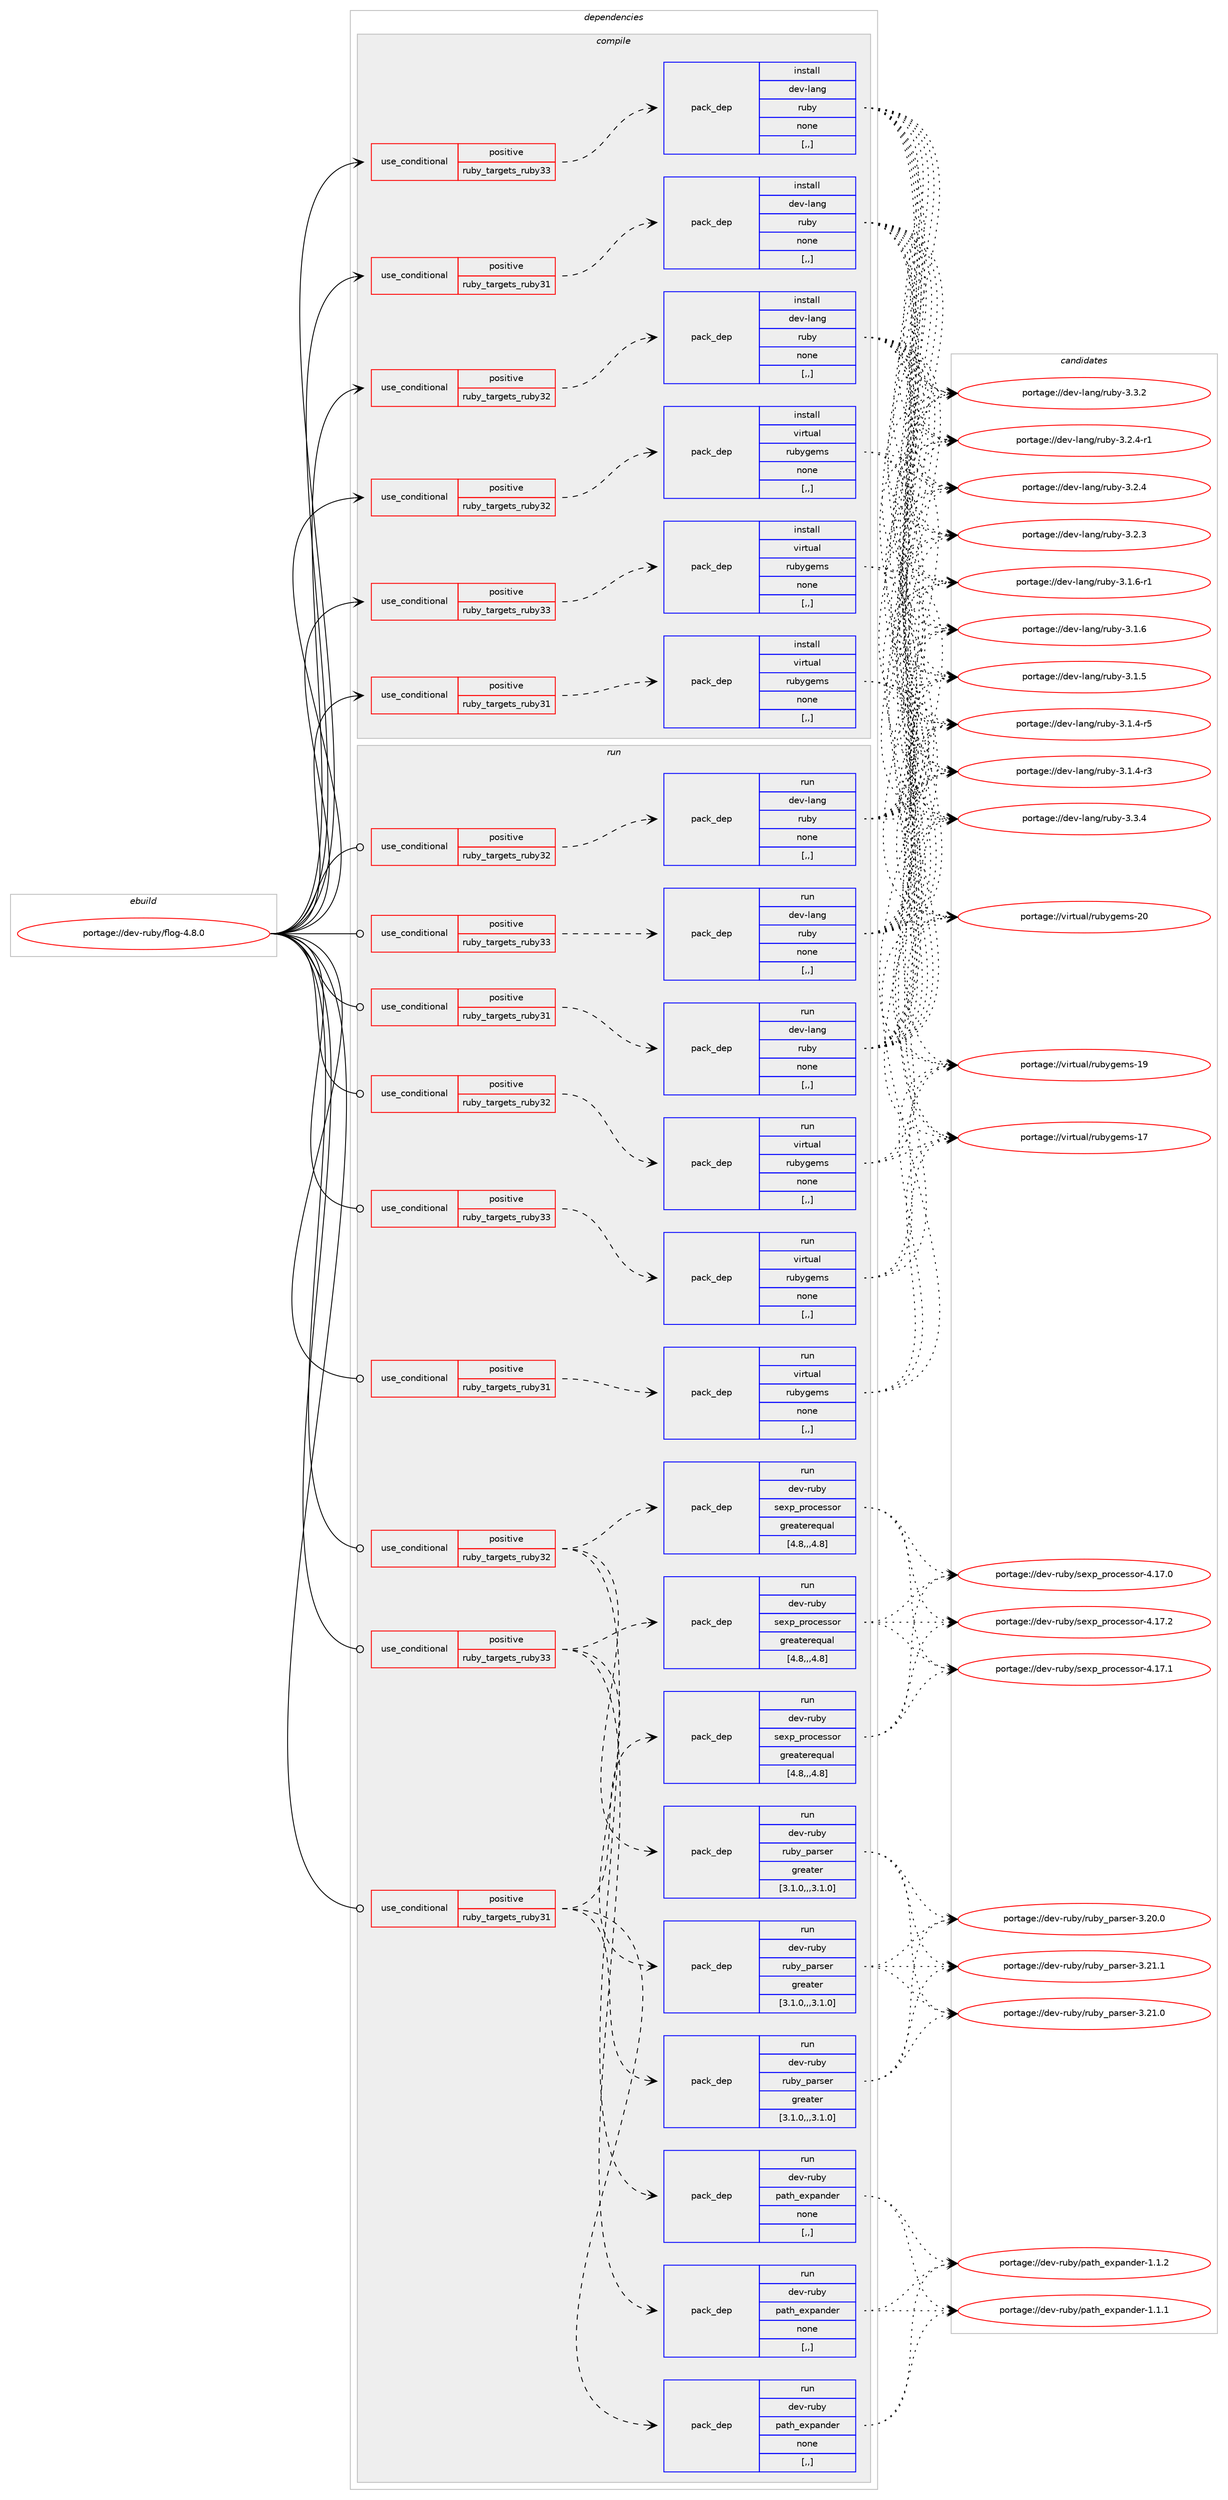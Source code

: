 digraph prolog {

# *************
# Graph options
# *************

newrank=true;
concentrate=true;
compound=true;
graph [rankdir=LR,fontname=Helvetica,fontsize=10,ranksep=1.5];#, ranksep=2.5, nodesep=0.2];
edge  [arrowhead=vee];
node  [fontname=Helvetica,fontsize=10];

# **********
# The ebuild
# **********

subgraph cluster_leftcol {
color=gray;
rank=same;
label=<<i>ebuild</i>>;
id [label="portage://dev-ruby/flog-4.8.0", color=red, width=4, href="../dev-ruby/flog-4.8.0.svg"];
}

# ****************
# The dependencies
# ****************

subgraph cluster_midcol {
color=gray;
label=<<i>dependencies</i>>;
subgraph cluster_compile {
fillcolor="#eeeeee";
style=filled;
label=<<i>compile</i>>;
subgraph cond47905 {
dependency183984 [label=<<TABLE BORDER="0" CELLBORDER="1" CELLSPACING="0" CELLPADDING="4"><TR><TD ROWSPAN="3" CELLPADDING="10">use_conditional</TD></TR><TR><TD>positive</TD></TR><TR><TD>ruby_targets_ruby31</TD></TR></TABLE>>, shape=none, color=red];
subgraph pack134759 {
dependency183985 [label=<<TABLE BORDER="0" CELLBORDER="1" CELLSPACING="0" CELLPADDING="4" WIDTH="220"><TR><TD ROWSPAN="6" CELLPADDING="30">pack_dep</TD></TR><TR><TD WIDTH="110">install</TD></TR><TR><TD>dev-lang</TD></TR><TR><TD>ruby</TD></TR><TR><TD>none</TD></TR><TR><TD>[,,]</TD></TR></TABLE>>, shape=none, color=blue];
}
dependency183984:e -> dependency183985:w [weight=20,style="dashed",arrowhead="vee"];
}
id:e -> dependency183984:w [weight=20,style="solid",arrowhead="vee"];
subgraph cond47906 {
dependency183986 [label=<<TABLE BORDER="0" CELLBORDER="1" CELLSPACING="0" CELLPADDING="4"><TR><TD ROWSPAN="3" CELLPADDING="10">use_conditional</TD></TR><TR><TD>positive</TD></TR><TR><TD>ruby_targets_ruby31</TD></TR></TABLE>>, shape=none, color=red];
subgraph pack134760 {
dependency183987 [label=<<TABLE BORDER="0" CELLBORDER="1" CELLSPACING="0" CELLPADDING="4" WIDTH="220"><TR><TD ROWSPAN="6" CELLPADDING="30">pack_dep</TD></TR><TR><TD WIDTH="110">install</TD></TR><TR><TD>virtual</TD></TR><TR><TD>rubygems</TD></TR><TR><TD>none</TD></TR><TR><TD>[,,]</TD></TR></TABLE>>, shape=none, color=blue];
}
dependency183986:e -> dependency183987:w [weight=20,style="dashed",arrowhead="vee"];
}
id:e -> dependency183986:w [weight=20,style="solid",arrowhead="vee"];
subgraph cond47907 {
dependency183988 [label=<<TABLE BORDER="0" CELLBORDER="1" CELLSPACING="0" CELLPADDING="4"><TR><TD ROWSPAN="3" CELLPADDING="10">use_conditional</TD></TR><TR><TD>positive</TD></TR><TR><TD>ruby_targets_ruby32</TD></TR></TABLE>>, shape=none, color=red];
subgraph pack134761 {
dependency183989 [label=<<TABLE BORDER="0" CELLBORDER="1" CELLSPACING="0" CELLPADDING="4" WIDTH="220"><TR><TD ROWSPAN="6" CELLPADDING="30">pack_dep</TD></TR><TR><TD WIDTH="110">install</TD></TR><TR><TD>dev-lang</TD></TR><TR><TD>ruby</TD></TR><TR><TD>none</TD></TR><TR><TD>[,,]</TD></TR></TABLE>>, shape=none, color=blue];
}
dependency183988:e -> dependency183989:w [weight=20,style="dashed",arrowhead="vee"];
}
id:e -> dependency183988:w [weight=20,style="solid",arrowhead="vee"];
subgraph cond47908 {
dependency183990 [label=<<TABLE BORDER="0" CELLBORDER="1" CELLSPACING="0" CELLPADDING="4"><TR><TD ROWSPAN="3" CELLPADDING="10">use_conditional</TD></TR><TR><TD>positive</TD></TR><TR><TD>ruby_targets_ruby32</TD></TR></TABLE>>, shape=none, color=red];
subgraph pack134762 {
dependency183991 [label=<<TABLE BORDER="0" CELLBORDER="1" CELLSPACING="0" CELLPADDING="4" WIDTH="220"><TR><TD ROWSPAN="6" CELLPADDING="30">pack_dep</TD></TR><TR><TD WIDTH="110">install</TD></TR><TR><TD>virtual</TD></TR><TR><TD>rubygems</TD></TR><TR><TD>none</TD></TR><TR><TD>[,,]</TD></TR></TABLE>>, shape=none, color=blue];
}
dependency183990:e -> dependency183991:w [weight=20,style="dashed",arrowhead="vee"];
}
id:e -> dependency183990:w [weight=20,style="solid",arrowhead="vee"];
subgraph cond47909 {
dependency183992 [label=<<TABLE BORDER="0" CELLBORDER="1" CELLSPACING="0" CELLPADDING="4"><TR><TD ROWSPAN="3" CELLPADDING="10">use_conditional</TD></TR><TR><TD>positive</TD></TR><TR><TD>ruby_targets_ruby33</TD></TR></TABLE>>, shape=none, color=red];
subgraph pack134763 {
dependency183993 [label=<<TABLE BORDER="0" CELLBORDER="1" CELLSPACING="0" CELLPADDING="4" WIDTH="220"><TR><TD ROWSPAN="6" CELLPADDING="30">pack_dep</TD></TR><TR><TD WIDTH="110">install</TD></TR><TR><TD>dev-lang</TD></TR><TR><TD>ruby</TD></TR><TR><TD>none</TD></TR><TR><TD>[,,]</TD></TR></TABLE>>, shape=none, color=blue];
}
dependency183992:e -> dependency183993:w [weight=20,style="dashed",arrowhead="vee"];
}
id:e -> dependency183992:w [weight=20,style="solid",arrowhead="vee"];
subgraph cond47910 {
dependency183994 [label=<<TABLE BORDER="0" CELLBORDER="1" CELLSPACING="0" CELLPADDING="4"><TR><TD ROWSPAN="3" CELLPADDING="10">use_conditional</TD></TR><TR><TD>positive</TD></TR><TR><TD>ruby_targets_ruby33</TD></TR></TABLE>>, shape=none, color=red];
subgraph pack134764 {
dependency183995 [label=<<TABLE BORDER="0" CELLBORDER="1" CELLSPACING="0" CELLPADDING="4" WIDTH="220"><TR><TD ROWSPAN="6" CELLPADDING="30">pack_dep</TD></TR><TR><TD WIDTH="110">install</TD></TR><TR><TD>virtual</TD></TR><TR><TD>rubygems</TD></TR><TR><TD>none</TD></TR><TR><TD>[,,]</TD></TR></TABLE>>, shape=none, color=blue];
}
dependency183994:e -> dependency183995:w [weight=20,style="dashed",arrowhead="vee"];
}
id:e -> dependency183994:w [weight=20,style="solid",arrowhead="vee"];
}
subgraph cluster_compileandrun {
fillcolor="#eeeeee";
style=filled;
label=<<i>compile and run</i>>;
}
subgraph cluster_run {
fillcolor="#eeeeee";
style=filled;
label=<<i>run</i>>;
subgraph cond47911 {
dependency183996 [label=<<TABLE BORDER="0" CELLBORDER="1" CELLSPACING="0" CELLPADDING="4"><TR><TD ROWSPAN="3" CELLPADDING="10">use_conditional</TD></TR><TR><TD>positive</TD></TR><TR><TD>ruby_targets_ruby31</TD></TR></TABLE>>, shape=none, color=red];
subgraph pack134765 {
dependency183997 [label=<<TABLE BORDER="0" CELLBORDER="1" CELLSPACING="0" CELLPADDING="4" WIDTH="220"><TR><TD ROWSPAN="6" CELLPADDING="30">pack_dep</TD></TR><TR><TD WIDTH="110">run</TD></TR><TR><TD>dev-lang</TD></TR><TR><TD>ruby</TD></TR><TR><TD>none</TD></TR><TR><TD>[,,]</TD></TR></TABLE>>, shape=none, color=blue];
}
dependency183996:e -> dependency183997:w [weight=20,style="dashed",arrowhead="vee"];
}
id:e -> dependency183996:w [weight=20,style="solid",arrowhead="odot"];
subgraph cond47912 {
dependency183998 [label=<<TABLE BORDER="0" CELLBORDER="1" CELLSPACING="0" CELLPADDING="4"><TR><TD ROWSPAN="3" CELLPADDING="10">use_conditional</TD></TR><TR><TD>positive</TD></TR><TR><TD>ruby_targets_ruby31</TD></TR></TABLE>>, shape=none, color=red];
subgraph pack134766 {
dependency183999 [label=<<TABLE BORDER="0" CELLBORDER="1" CELLSPACING="0" CELLPADDING="4" WIDTH="220"><TR><TD ROWSPAN="6" CELLPADDING="30">pack_dep</TD></TR><TR><TD WIDTH="110">run</TD></TR><TR><TD>dev-ruby</TD></TR><TR><TD>path_expander</TD></TR><TR><TD>none</TD></TR><TR><TD>[,,]</TD></TR></TABLE>>, shape=none, color=blue];
}
dependency183998:e -> dependency183999:w [weight=20,style="dashed",arrowhead="vee"];
subgraph pack134767 {
dependency184000 [label=<<TABLE BORDER="0" CELLBORDER="1" CELLSPACING="0" CELLPADDING="4" WIDTH="220"><TR><TD ROWSPAN="6" CELLPADDING="30">pack_dep</TD></TR><TR><TD WIDTH="110">run</TD></TR><TR><TD>dev-ruby</TD></TR><TR><TD>ruby_parser</TD></TR><TR><TD>greater</TD></TR><TR><TD>[3.1.0,,,3.1.0]</TD></TR></TABLE>>, shape=none, color=blue];
}
dependency183998:e -> dependency184000:w [weight=20,style="dashed",arrowhead="vee"];
subgraph pack134768 {
dependency184001 [label=<<TABLE BORDER="0" CELLBORDER="1" CELLSPACING="0" CELLPADDING="4" WIDTH="220"><TR><TD ROWSPAN="6" CELLPADDING="30">pack_dep</TD></TR><TR><TD WIDTH="110">run</TD></TR><TR><TD>dev-ruby</TD></TR><TR><TD>sexp_processor</TD></TR><TR><TD>greaterequal</TD></TR><TR><TD>[4.8,,,4.8]</TD></TR></TABLE>>, shape=none, color=blue];
}
dependency183998:e -> dependency184001:w [weight=20,style="dashed",arrowhead="vee"];
}
id:e -> dependency183998:w [weight=20,style="solid",arrowhead="odot"];
subgraph cond47913 {
dependency184002 [label=<<TABLE BORDER="0" CELLBORDER="1" CELLSPACING="0" CELLPADDING="4"><TR><TD ROWSPAN="3" CELLPADDING="10">use_conditional</TD></TR><TR><TD>positive</TD></TR><TR><TD>ruby_targets_ruby31</TD></TR></TABLE>>, shape=none, color=red];
subgraph pack134769 {
dependency184003 [label=<<TABLE BORDER="0" CELLBORDER="1" CELLSPACING="0" CELLPADDING="4" WIDTH="220"><TR><TD ROWSPAN="6" CELLPADDING="30">pack_dep</TD></TR><TR><TD WIDTH="110">run</TD></TR><TR><TD>virtual</TD></TR><TR><TD>rubygems</TD></TR><TR><TD>none</TD></TR><TR><TD>[,,]</TD></TR></TABLE>>, shape=none, color=blue];
}
dependency184002:e -> dependency184003:w [weight=20,style="dashed",arrowhead="vee"];
}
id:e -> dependency184002:w [weight=20,style="solid",arrowhead="odot"];
subgraph cond47914 {
dependency184004 [label=<<TABLE BORDER="0" CELLBORDER="1" CELLSPACING="0" CELLPADDING="4"><TR><TD ROWSPAN="3" CELLPADDING="10">use_conditional</TD></TR><TR><TD>positive</TD></TR><TR><TD>ruby_targets_ruby32</TD></TR></TABLE>>, shape=none, color=red];
subgraph pack134770 {
dependency184005 [label=<<TABLE BORDER="0" CELLBORDER="1" CELLSPACING="0" CELLPADDING="4" WIDTH="220"><TR><TD ROWSPAN="6" CELLPADDING="30">pack_dep</TD></TR><TR><TD WIDTH="110">run</TD></TR><TR><TD>dev-lang</TD></TR><TR><TD>ruby</TD></TR><TR><TD>none</TD></TR><TR><TD>[,,]</TD></TR></TABLE>>, shape=none, color=blue];
}
dependency184004:e -> dependency184005:w [weight=20,style="dashed",arrowhead="vee"];
}
id:e -> dependency184004:w [weight=20,style="solid",arrowhead="odot"];
subgraph cond47915 {
dependency184006 [label=<<TABLE BORDER="0" CELLBORDER="1" CELLSPACING="0" CELLPADDING="4"><TR><TD ROWSPAN="3" CELLPADDING="10">use_conditional</TD></TR><TR><TD>positive</TD></TR><TR><TD>ruby_targets_ruby32</TD></TR></TABLE>>, shape=none, color=red];
subgraph pack134771 {
dependency184007 [label=<<TABLE BORDER="0" CELLBORDER="1" CELLSPACING="0" CELLPADDING="4" WIDTH="220"><TR><TD ROWSPAN="6" CELLPADDING="30">pack_dep</TD></TR><TR><TD WIDTH="110">run</TD></TR><TR><TD>dev-ruby</TD></TR><TR><TD>path_expander</TD></TR><TR><TD>none</TD></TR><TR><TD>[,,]</TD></TR></TABLE>>, shape=none, color=blue];
}
dependency184006:e -> dependency184007:w [weight=20,style="dashed",arrowhead="vee"];
subgraph pack134772 {
dependency184008 [label=<<TABLE BORDER="0" CELLBORDER="1" CELLSPACING="0" CELLPADDING="4" WIDTH="220"><TR><TD ROWSPAN="6" CELLPADDING="30">pack_dep</TD></TR><TR><TD WIDTH="110">run</TD></TR><TR><TD>dev-ruby</TD></TR><TR><TD>ruby_parser</TD></TR><TR><TD>greater</TD></TR><TR><TD>[3.1.0,,,3.1.0]</TD></TR></TABLE>>, shape=none, color=blue];
}
dependency184006:e -> dependency184008:w [weight=20,style="dashed",arrowhead="vee"];
subgraph pack134773 {
dependency184009 [label=<<TABLE BORDER="0" CELLBORDER="1" CELLSPACING="0" CELLPADDING="4" WIDTH="220"><TR><TD ROWSPAN="6" CELLPADDING="30">pack_dep</TD></TR><TR><TD WIDTH="110">run</TD></TR><TR><TD>dev-ruby</TD></TR><TR><TD>sexp_processor</TD></TR><TR><TD>greaterequal</TD></TR><TR><TD>[4.8,,,4.8]</TD></TR></TABLE>>, shape=none, color=blue];
}
dependency184006:e -> dependency184009:w [weight=20,style="dashed",arrowhead="vee"];
}
id:e -> dependency184006:w [weight=20,style="solid",arrowhead="odot"];
subgraph cond47916 {
dependency184010 [label=<<TABLE BORDER="0" CELLBORDER="1" CELLSPACING="0" CELLPADDING="4"><TR><TD ROWSPAN="3" CELLPADDING="10">use_conditional</TD></TR><TR><TD>positive</TD></TR><TR><TD>ruby_targets_ruby32</TD></TR></TABLE>>, shape=none, color=red];
subgraph pack134774 {
dependency184011 [label=<<TABLE BORDER="0" CELLBORDER="1" CELLSPACING="0" CELLPADDING="4" WIDTH="220"><TR><TD ROWSPAN="6" CELLPADDING="30">pack_dep</TD></TR><TR><TD WIDTH="110">run</TD></TR><TR><TD>virtual</TD></TR><TR><TD>rubygems</TD></TR><TR><TD>none</TD></TR><TR><TD>[,,]</TD></TR></TABLE>>, shape=none, color=blue];
}
dependency184010:e -> dependency184011:w [weight=20,style="dashed",arrowhead="vee"];
}
id:e -> dependency184010:w [weight=20,style="solid",arrowhead="odot"];
subgraph cond47917 {
dependency184012 [label=<<TABLE BORDER="0" CELLBORDER="1" CELLSPACING="0" CELLPADDING="4"><TR><TD ROWSPAN="3" CELLPADDING="10">use_conditional</TD></TR><TR><TD>positive</TD></TR><TR><TD>ruby_targets_ruby33</TD></TR></TABLE>>, shape=none, color=red];
subgraph pack134775 {
dependency184013 [label=<<TABLE BORDER="0" CELLBORDER="1" CELLSPACING="0" CELLPADDING="4" WIDTH="220"><TR><TD ROWSPAN="6" CELLPADDING="30">pack_dep</TD></TR><TR><TD WIDTH="110">run</TD></TR><TR><TD>dev-lang</TD></TR><TR><TD>ruby</TD></TR><TR><TD>none</TD></TR><TR><TD>[,,]</TD></TR></TABLE>>, shape=none, color=blue];
}
dependency184012:e -> dependency184013:w [weight=20,style="dashed",arrowhead="vee"];
}
id:e -> dependency184012:w [weight=20,style="solid",arrowhead="odot"];
subgraph cond47918 {
dependency184014 [label=<<TABLE BORDER="0" CELLBORDER="1" CELLSPACING="0" CELLPADDING="4"><TR><TD ROWSPAN="3" CELLPADDING="10">use_conditional</TD></TR><TR><TD>positive</TD></TR><TR><TD>ruby_targets_ruby33</TD></TR></TABLE>>, shape=none, color=red];
subgraph pack134776 {
dependency184015 [label=<<TABLE BORDER="0" CELLBORDER="1" CELLSPACING="0" CELLPADDING="4" WIDTH="220"><TR><TD ROWSPAN="6" CELLPADDING="30">pack_dep</TD></TR><TR><TD WIDTH="110">run</TD></TR><TR><TD>dev-ruby</TD></TR><TR><TD>path_expander</TD></TR><TR><TD>none</TD></TR><TR><TD>[,,]</TD></TR></TABLE>>, shape=none, color=blue];
}
dependency184014:e -> dependency184015:w [weight=20,style="dashed",arrowhead="vee"];
subgraph pack134777 {
dependency184016 [label=<<TABLE BORDER="0" CELLBORDER="1" CELLSPACING="0" CELLPADDING="4" WIDTH="220"><TR><TD ROWSPAN="6" CELLPADDING="30">pack_dep</TD></TR><TR><TD WIDTH="110">run</TD></TR><TR><TD>dev-ruby</TD></TR><TR><TD>ruby_parser</TD></TR><TR><TD>greater</TD></TR><TR><TD>[3.1.0,,,3.1.0]</TD></TR></TABLE>>, shape=none, color=blue];
}
dependency184014:e -> dependency184016:w [weight=20,style="dashed",arrowhead="vee"];
subgraph pack134778 {
dependency184017 [label=<<TABLE BORDER="0" CELLBORDER="1" CELLSPACING="0" CELLPADDING="4" WIDTH="220"><TR><TD ROWSPAN="6" CELLPADDING="30">pack_dep</TD></TR><TR><TD WIDTH="110">run</TD></TR><TR><TD>dev-ruby</TD></TR><TR><TD>sexp_processor</TD></TR><TR><TD>greaterequal</TD></TR><TR><TD>[4.8,,,4.8]</TD></TR></TABLE>>, shape=none, color=blue];
}
dependency184014:e -> dependency184017:w [weight=20,style="dashed",arrowhead="vee"];
}
id:e -> dependency184014:w [weight=20,style="solid",arrowhead="odot"];
subgraph cond47919 {
dependency184018 [label=<<TABLE BORDER="0" CELLBORDER="1" CELLSPACING="0" CELLPADDING="4"><TR><TD ROWSPAN="3" CELLPADDING="10">use_conditional</TD></TR><TR><TD>positive</TD></TR><TR><TD>ruby_targets_ruby33</TD></TR></TABLE>>, shape=none, color=red];
subgraph pack134779 {
dependency184019 [label=<<TABLE BORDER="0" CELLBORDER="1" CELLSPACING="0" CELLPADDING="4" WIDTH="220"><TR><TD ROWSPAN="6" CELLPADDING="30">pack_dep</TD></TR><TR><TD WIDTH="110">run</TD></TR><TR><TD>virtual</TD></TR><TR><TD>rubygems</TD></TR><TR><TD>none</TD></TR><TR><TD>[,,]</TD></TR></TABLE>>, shape=none, color=blue];
}
dependency184018:e -> dependency184019:w [weight=20,style="dashed",arrowhead="vee"];
}
id:e -> dependency184018:w [weight=20,style="solid",arrowhead="odot"];
}
}

# **************
# The candidates
# **************

subgraph cluster_choices {
rank=same;
color=gray;
label=<<i>candidates</i>>;

subgraph choice134759 {
color=black;
nodesep=1;
choice10010111845108971101034711411798121455146514652 [label="portage://dev-lang/ruby-3.3.4", color=red, width=4,href="../dev-lang/ruby-3.3.4.svg"];
choice10010111845108971101034711411798121455146514650 [label="portage://dev-lang/ruby-3.3.2", color=red, width=4,href="../dev-lang/ruby-3.3.2.svg"];
choice100101118451089711010347114117981214551465046524511449 [label="portage://dev-lang/ruby-3.2.4-r1", color=red, width=4,href="../dev-lang/ruby-3.2.4-r1.svg"];
choice10010111845108971101034711411798121455146504652 [label="portage://dev-lang/ruby-3.2.4", color=red, width=4,href="../dev-lang/ruby-3.2.4.svg"];
choice10010111845108971101034711411798121455146504651 [label="portage://dev-lang/ruby-3.2.3", color=red, width=4,href="../dev-lang/ruby-3.2.3.svg"];
choice100101118451089711010347114117981214551464946544511449 [label="portage://dev-lang/ruby-3.1.6-r1", color=red, width=4,href="../dev-lang/ruby-3.1.6-r1.svg"];
choice10010111845108971101034711411798121455146494654 [label="portage://dev-lang/ruby-3.1.6", color=red, width=4,href="../dev-lang/ruby-3.1.6.svg"];
choice10010111845108971101034711411798121455146494653 [label="portage://dev-lang/ruby-3.1.5", color=red, width=4,href="../dev-lang/ruby-3.1.5.svg"];
choice100101118451089711010347114117981214551464946524511453 [label="portage://dev-lang/ruby-3.1.4-r5", color=red, width=4,href="../dev-lang/ruby-3.1.4-r5.svg"];
choice100101118451089711010347114117981214551464946524511451 [label="portage://dev-lang/ruby-3.1.4-r3", color=red, width=4,href="../dev-lang/ruby-3.1.4-r3.svg"];
dependency183985:e -> choice10010111845108971101034711411798121455146514652:w [style=dotted,weight="100"];
dependency183985:e -> choice10010111845108971101034711411798121455146514650:w [style=dotted,weight="100"];
dependency183985:e -> choice100101118451089711010347114117981214551465046524511449:w [style=dotted,weight="100"];
dependency183985:e -> choice10010111845108971101034711411798121455146504652:w [style=dotted,weight="100"];
dependency183985:e -> choice10010111845108971101034711411798121455146504651:w [style=dotted,weight="100"];
dependency183985:e -> choice100101118451089711010347114117981214551464946544511449:w [style=dotted,weight="100"];
dependency183985:e -> choice10010111845108971101034711411798121455146494654:w [style=dotted,weight="100"];
dependency183985:e -> choice10010111845108971101034711411798121455146494653:w [style=dotted,weight="100"];
dependency183985:e -> choice100101118451089711010347114117981214551464946524511453:w [style=dotted,weight="100"];
dependency183985:e -> choice100101118451089711010347114117981214551464946524511451:w [style=dotted,weight="100"];
}
subgraph choice134760 {
color=black;
nodesep=1;
choice118105114116117971084711411798121103101109115455048 [label="portage://virtual/rubygems-20", color=red, width=4,href="../virtual/rubygems-20.svg"];
choice118105114116117971084711411798121103101109115454957 [label="portage://virtual/rubygems-19", color=red, width=4,href="../virtual/rubygems-19.svg"];
choice118105114116117971084711411798121103101109115454955 [label="portage://virtual/rubygems-17", color=red, width=4,href="../virtual/rubygems-17.svg"];
dependency183987:e -> choice118105114116117971084711411798121103101109115455048:w [style=dotted,weight="100"];
dependency183987:e -> choice118105114116117971084711411798121103101109115454957:w [style=dotted,weight="100"];
dependency183987:e -> choice118105114116117971084711411798121103101109115454955:w [style=dotted,weight="100"];
}
subgraph choice134761 {
color=black;
nodesep=1;
choice10010111845108971101034711411798121455146514652 [label="portage://dev-lang/ruby-3.3.4", color=red, width=4,href="../dev-lang/ruby-3.3.4.svg"];
choice10010111845108971101034711411798121455146514650 [label="portage://dev-lang/ruby-3.3.2", color=red, width=4,href="../dev-lang/ruby-3.3.2.svg"];
choice100101118451089711010347114117981214551465046524511449 [label="portage://dev-lang/ruby-3.2.4-r1", color=red, width=4,href="../dev-lang/ruby-3.2.4-r1.svg"];
choice10010111845108971101034711411798121455146504652 [label="portage://dev-lang/ruby-3.2.4", color=red, width=4,href="../dev-lang/ruby-3.2.4.svg"];
choice10010111845108971101034711411798121455146504651 [label="portage://dev-lang/ruby-3.2.3", color=red, width=4,href="../dev-lang/ruby-3.2.3.svg"];
choice100101118451089711010347114117981214551464946544511449 [label="portage://dev-lang/ruby-3.1.6-r1", color=red, width=4,href="../dev-lang/ruby-3.1.6-r1.svg"];
choice10010111845108971101034711411798121455146494654 [label="portage://dev-lang/ruby-3.1.6", color=red, width=4,href="../dev-lang/ruby-3.1.6.svg"];
choice10010111845108971101034711411798121455146494653 [label="portage://dev-lang/ruby-3.1.5", color=red, width=4,href="../dev-lang/ruby-3.1.5.svg"];
choice100101118451089711010347114117981214551464946524511453 [label="portage://dev-lang/ruby-3.1.4-r5", color=red, width=4,href="../dev-lang/ruby-3.1.4-r5.svg"];
choice100101118451089711010347114117981214551464946524511451 [label="portage://dev-lang/ruby-3.1.4-r3", color=red, width=4,href="../dev-lang/ruby-3.1.4-r3.svg"];
dependency183989:e -> choice10010111845108971101034711411798121455146514652:w [style=dotted,weight="100"];
dependency183989:e -> choice10010111845108971101034711411798121455146514650:w [style=dotted,weight="100"];
dependency183989:e -> choice100101118451089711010347114117981214551465046524511449:w [style=dotted,weight="100"];
dependency183989:e -> choice10010111845108971101034711411798121455146504652:w [style=dotted,weight="100"];
dependency183989:e -> choice10010111845108971101034711411798121455146504651:w [style=dotted,weight="100"];
dependency183989:e -> choice100101118451089711010347114117981214551464946544511449:w [style=dotted,weight="100"];
dependency183989:e -> choice10010111845108971101034711411798121455146494654:w [style=dotted,weight="100"];
dependency183989:e -> choice10010111845108971101034711411798121455146494653:w [style=dotted,weight="100"];
dependency183989:e -> choice100101118451089711010347114117981214551464946524511453:w [style=dotted,weight="100"];
dependency183989:e -> choice100101118451089711010347114117981214551464946524511451:w [style=dotted,weight="100"];
}
subgraph choice134762 {
color=black;
nodesep=1;
choice118105114116117971084711411798121103101109115455048 [label="portage://virtual/rubygems-20", color=red, width=4,href="../virtual/rubygems-20.svg"];
choice118105114116117971084711411798121103101109115454957 [label="portage://virtual/rubygems-19", color=red, width=4,href="../virtual/rubygems-19.svg"];
choice118105114116117971084711411798121103101109115454955 [label="portage://virtual/rubygems-17", color=red, width=4,href="../virtual/rubygems-17.svg"];
dependency183991:e -> choice118105114116117971084711411798121103101109115455048:w [style=dotted,weight="100"];
dependency183991:e -> choice118105114116117971084711411798121103101109115454957:w [style=dotted,weight="100"];
dependency183991:e -> choice118105114116117971084711411798121103101109115454955:w [style=dotted,weight="100"];
}
subgraph choice134763 {
color=black;
nodesep=1;
choice10010111845108971101034711411798121455146514652 [label="portage://dev-lang/ruby-3.3.4", color=red, width=4,href="../dev-lang/ruby-3.3.4.svg"];
choice10010111845108971101034711411798121455146514650 [label="portage://dev-lang/ruby-3.3.2", color=red, width=4,href="../dev-lang/ruby-3.3.2.svg"];
choice100101118451089711010347114117981214551465046524511449 [label="portage://dev-lang/ruby-3.2.4-r1", color=red, width=4,href="../dev-lang/ruby-3.2.4-r1.svg"];
choice10010111845108971101034711411798121455146504652 [label="portage://dev-lang/ruby-3.2.4", color=red, width=4,href="../dev-lang/ruby-3.2.4.svg"];
choice10010111845108971101034711411798121455146504651 [label="portage://dev-lang/ruby-3.2.3", color=red, width=4,href="../dev-lang/ruby-3.2.3.svg"];
choice100101118451089711010347114117981214551464946544511449 [label="portage://dev-lang/ruby-3.1.6-r1", color=red, width=4,href="../dev-lang/ruby-3.1.6-r1.svg"];
choice10010111845108971101034711411798121455146494654 [label="portage://dev-lang/ruby-3.1.6", color=red, width=4,href="../dev-lang/ruby-3.1.6.svg"];
choice10010111845108971101034711411798121455146494653 [label="portage://dev-lang/ruby-3.1.5", color=red, width=4,href="../dev-lang/ruby-3.1.5.svg"];
choice100101118451089711010347114117981214551464946524511453 [label="portage://dev-lang/ruby-3.1.4-r5", color=red, width=4,href="../dev-lang/ruby-3.1.4-r5.svg"];
choice100101118451089711010347114117981214551464946524511451 [label="portage://dev-lang/ruby-3.1.4-r3", color=red, width=4,href="../dev-lang/ruby-3.1.4-r3.svg"];
dependency183993:e -> choice10010111845108971101034711411798121455146514652:w [style=dotted,weight="100"];
dependency183993:e -> choice10010111845108971101034711411798121455146514650:w [style=dotted,weight="100"];
dependency183993:e -> choice100101118451089711010347114117981214551465046524511449:w [style=dotted,weight="100"];
dependency183993:e -> choice10010111845108971101034711411798121455146504652:w [style=dotted,weight="100"];
dependency183993:e -> choice10010111845108971101034711411798121455146504651:w [style=dotted,weight="100"];
dependency183993:e -> choice100101118451089711010347114117981214551464946544511449:w [style=dotted,weight="100"];
dependency183993:e -> choice10010111845108971101034711411798121455146494654:w [style=dotted,weight="100"];
dependency183993:e -> choice10010111845108971101034711411798121455146494653:w [style=dotted,weight="100"];
dependency183993:e -> choice100101118451089711010347114117981214551464946524511453:w [style=dotted,weight="100"];
dependency183993:e -> choice100101118451089711010347114117981214551464946524511451:w [style=dotted,weight="100"];
}
subgraph choice134764 {
color=black;
nodesep=1;
choice118105114116117971084711411798121103101109115455048 [label="portage://virtual/rubygems-20", color=red, width=4,href="../virtual/rubygems-20.svg"];
choice118105114116117971084711411798121103101109115454957 [label="portage://virtual/rubygems-19", color=red, width=4,href="../virtual/rubygems-19.svg"];
choice118105114116117971084711411798121103101109115454955 [label="portage://virtual/rubygems-17", color=red, width=4,href="../virtual/rubygems-17.svg"];
dependency183995:e -> choice118105114116117971084711411798121103101109115455048:w [style=dotted,weight="100"];
dependency183995:e -> choice118105114116117971084711411798121103101109115454957:w [style=dotted,weight="100"];
dependency183995:e -> choice118105114116117971084711411798121103101109115454955:w [style=dotted,weight="100"];
}
subgraph choice134765 {
color=black;
nodesep=1;
choice10010111845108971101034711411798121455146514652 [label="portage://dev-lang/ruby-3.3.4", color=red, width=4,href="../dev-lang/ruby-3.3.4.svg"];
choice10010111845108971101034711411798121455146514650 [label="portage://dev-lang/ruby-3.3.2", color=red, width=4,href="../dev-lang/ruby-3.3.2.svg"];
choice100101118451089711010347114117981214551465046524511449 [label="portage://dev-lang/ruby-3.2.4-r1", color=red, width=4,href="../dev-lang/ruby-3.2.4-r1.svg"];
choice10010111845108971101034711411798121455146504652 [label="portage://dev-lang/ruby-3.2.4", color=red, width=4,href="../dev-lang/ruby-3.2.4.svg"];
choice10010111845108971101034711411798121455146504651 [label="portage://dev-lang/ruby-3.2.3", color=red, width=4,href="../dev-lang/ruby-3.2.3.svg"];
choice100101118451089711010347114117981214551464946544511449 [label="portage://dev-lang/ruby-3.1.6-r1", color=red, width=4,href="../dev-lang/ruby-3.1.6-r1.svg"];
choice10010111845108971101034711411798121455146494654 [label="portage://dev-lang/ruby-3.1.6", color=red, width=4,href="../dev-lang/ruby-3.1.6.svg"];
choice10010111845108971101034711411798121455146494653 [label="portage://dev-lang/ruby-3.1.5", color=red, width=4,href="../dev-lang/ruby-3.1.5.svg"];
choice100101118451089711010347114117981214551464946524511453 [label="portage://dev-lang/ruby-3.1.4-r5", color=red, width=4,href="../dev-lang/ruby-3.1.4-r5.svg"];
choice100101118451089711010347114117981214551464946524511451 [label="portage://dev-lang/ruby-3.1.4-r3", color=red, width=4,href="../dev-lang/ruby-3.1.4-r3.svg"];
dependency183997:e -> choice10010111845108971101034711411798121455146514652:w [style=dotted,weight="100"];
dependency183997:e -> choice10010111845108971101034711411798121455146514650:w [style=dotted,weight="100"];
dependency183997:e -> choice100101118451089711010347114117981214551465046524511449:w [style=dotted,weight="100"];
dependency183997:e -> choice10010111845108971101034711411798121455146504652:w [style=dotted,weight="100"];
dependency183997:e -> choice10010111845108971101034711411798121455146504651:w [style=dotted,weight="100"];
dependency183997:e -> choice100101118451089711010347114117981214551464946544511449:w [style=dotted,weight="100"];
dependency183997:e -> choice10010111845108971101034711411798121455146494654:w [style=dotted,weight="100"];
dependency183997:e -> choice10010111845108971101034711411798121455146494653:w [style=dotted,weight="100"];
dependency183997:e -> choice100101118451089711010347114117981214551464946524511453:w [style=dotted,weight="100"];
dependency183997:e -> choice100101118451089711010347114117981214551464946524511451:w [style=dotted,weight="100"];
}
subgraph choice134766 {
color=black;
nodesep=1;
choice100101118451141179812147112971161049510112011297110100101114454946494650 [label="portage://dev-ruby/path_expander-1.1.2", color=red, width=4,href="../dev-ruby/path_expander-1.1.2.svg"];
choice100101118451141179812147112971161049510112011297110100101114454946494649 [label="portage://dev-ruby/path_expander-1.1.1", color=red, width=4,href="../dev-ruby/path_expander-1.1.1.svg"];
dependency183999:e -> choice100101118451141179812147112971161049510112011297110100101114454946494650:w [style=dotted,weight="100"];
dependency183999:e -> choice100101118451141179812147112971161049510112011297110100101114454946494649:w [style=dotted,weight="100"];
}
subgraph choice134767 {
color=black;
nodesep=1;
choice10010111845114117981214711411798121951129711411510111445514650494649 [label="portage://dev-ruby/ruby_parser-3.21.1", color=red, width=4,href="../dev-ruby/ruby_parser-3.21.1.svg"];
choice10010111845114117981214711411798121951129711411510111445514650494648 [label="portage://dev-ruby/ruby_parser-3.21.0", color=red, width=4,href="../dev-ruby/ruby_parser-3.21.0.svg"];
choice10010111845114117981214711411798121951129711411510111445514650484648 [label="portage://dev-ruby/ruby_parser-3.20.0", color=red, width=4,href="../dev-ruby/ruby_parser-3.20.0.svg"];
dependency184000:e -> choice10010111845114117981214711411798121951129711411510111445514650494649:w [style=dotted,weight="100"];
dependency184000:e -> choice10010111845114117981214711411798121951129711411510111445514650494648:w [style=dotted,weight="100"];
dependency184000:e -> choice10010111845114117981214711411798121951129711411510111445514650484648:w [style=dotted,weight="100"];
}
subgraph choice134768 {
color=black;
nodesep=1;
choice100101118451141179812147115101120112951121141119910111511511111445524649554650 [label="portage://dev-ruby/sexp_processor-4.17.2", color=red, width=4,href="../dev-ruby/sexp_processor-4.17.2.svg"];
choice100101118451141179812147115101120112951121141119910111511511111445524649554649 [label="portage://dev-ruby/sexp_processor-4.17.1", color=red, width=4,href="../dev-ruby/sexp_processor-4.17.1.svg"];
choice100101118451141179812147115101120112951121141119910111511511111445524649554648 [label="portage://dev-ruby/sexp_processor-4.17.0", color=red, width=4,href="../dev-ruby/sexp_processor-4.17.0.svg"];
dependency184001:e -> choice100101118451141179812147115101120112951121141119910111511511111445524649554650:w [style=dotted,weight="100"];
dependency184001:e -> choice100101118451141179812147115101120112951121141119910111511511111445524649554649:w [style=dotted,weight="100"];
dependency184001:e -> choice100101118451141179812147115101120112951121141119910111511511111445524649554648:w [style=dotted,weight="100"];
}
subgraph choice134769 {
color=black;
nodesep=1;
choice118105114116117971084711411798121103101109115455048 [label="portage://virtual/rubygems-20", color=red, width=4,href="../virtual/rubygems-20.svg"];
choice118105114116117971084711411798121103101109115454957 [label="portage://virtual/rubygems-19", color=red, width=4,href="../virtual/rubygems-19.svg"];
choice118105114116117971084711411798121103101109115454955 [label="portage://virtual/rubygems-17", color=red, width=4,href="../virtual/rubygems-17.svg"];
dependency184003:e -> choice118105114116117971084711411798121103101109115455048:w [style=dotted,weight="100"];
dependency184003:e -> choice118105114116117971084711411798121103101109115454957:w [style=dotted,weight="100"];
dependency184003:e -> choice118105114116117971084711411798121103101109115454955:w [style=dotted,weight="100"];
}
subgraph choice134770 {
color=black;
nodesep=1;
choice10010111845108971101034711411798121455146514652 [label="portage://dev-lang/ruby-3.3.4", color=red, width=4,href="../dev-lang/ruby-3.3.4.svg"];
choice10010111845108971101034711411798121455146514650 [label="portage://dev-lang/ruby-3.3.2", color=red, width=4,href="../dev-lang/ruby-3.3.2.svg"];
choice100101118451089711010347114117981214551465046524511449 [label="portage://dev-lang/ruby-3.2.4-r1", color=red, width=4,href="../dev-lang/ruby-3.2.4-r1.svg"];
choice10010111845108971101034711411798121455146504652 [label="portage://dev-lang/ruby-3.2.4", color=red, width=4,href="../dev-lang/ruby-3.2.4.svg"];
choice10010111845108971101034711411798121455146504651 [label="portage://dev-lang/ruby-3.2.3", color=red, width=4,href="../dev-lang/ruby-3.2.3.svg"];
choice100101118451089711010347114117981214551464946544511449 [label="portage://dev-lang/ruby-3.1.6-r1", color=red, width=4,href="../dev-lang/ruby-3.1.6-r1.svg"];
choice10010111845108971101034711411798121455146494654 [label="portage://dev-lang/ruby-3.1.6", color=red, width=4,href="../dev-lang/ruby-3.1.6.svg"];
choice10010111845108971101034711411798121455146494653 [label="portage://dev-lang/ruby-3.1.5", color=red, width=4,href="../dev-lang/ruby-3.1.5.svg"];
choice100101118451089711010347114117981214551464946524511453 [label="portage://dev-lang/ruby-3.1.4-r5", color=red, width=4,href="../dev-lang/ruby-3.1.4-r5.svg"];
choice100101118451089711010347114117981214551464946524511451 [label="portage://dev-lang/ruby-3.1.4-r3", color=red, width=4,href="../dev-lang/ruby-3.1.4-r3.svg"];
dependency184005:e -> choice10010111845108971101034711411798121455146514652:w [style=dotted,weight="100"];
dependency184005:e -> choice10010111845108971101034711411798121455146514650:w [style=dotted,weight="100"];
dependency184005:e -> choice100101118451089711010347114117981214551465046524511449:w [style=dotted,weight="100"];
dependency184005:e -> choice10010111845108971101034711411798121455146504652:w [style=dotted,weight="100"];
dependency184005:e -> choice10010111845108971101034711411798121455146504651:w [style=dotted,weight="100"];
dependency184005:e -> choice100101118451089711010347114117981214551464946544511449:w [style=dotted,weight="100"];
dependency184005:e -> choice10010111845108971101034711411798121455146494654:w [style=dotted,weight="100"];
dependency184005:e -> choice10010111845108971101034711411798121455146494653:w [style=dotted,weight="100"];
dependency184005:e -> choice100101118451089711010347114117981214551464946524511453:w [style=dotted,weight="100"];
dependency184005:e -> choice100101118451089711010347114117981214551464946524511451:w [style=dotted,weight="100"];
}
subgraph choice134771 {
color=black;
nodesep=1;
choice100101118451141179812147112971161049510112011297110100101114454946494650 [label="portage://dev-ruby/path_expander-1.1.2", color=red, width=4,href="../dev-ruby/path_expander-1.1.2.svg"];
choice100101118451141179812147112971161049510112011297110100101114454946494649 [label="portage://dev-ruby/path_expander-1.1.1", color=red, width=4,href="../dev-ruby/path_expander-1.1.1.svg"];
dependency184007:e -> choice100101118451141179812147112971161049510112011297110100101114454946494650:w [style=dotted,weight="100"];
dependency184007:e -> choice100101118451141179812147112971161049510112011297110100101114454946494649:w [style=dotted,weight="100"];
}
subgraph choice134772 {
color=black;
nodesep=1;
choice10010111845114117981214711411798121951129711411510111445514650494649 [label="portage://dev-ruby/ruby_parser-3.21.1", color=red, width=4,href="../dev-ruby/ruby_parser-3.21.1.svg"];
choice10010111845114117981214711411798121951129711411510111445514650494648 [label="portage://dev-ruby/ruby_parser-3.21.0", color=red, width=4,href="../dev-ruby/ruby_parser-3.21.0.svg"];
choice10010111845114117981214711411798121951129711411510111445514650484648 [label="portage://dev-ruby/ruby_parser-3.20.0", color=red, width=4,href="../dev-ruby/ruby_parser-3.20.0.svg"];
dependency184008:e -> choice10010111845114117981214711411798121951129711411510111445514650494649:w [style=dotted,weight="100"];
dependency184008:e -> choice10010111845114117981214711411798121951129711411510111445514650494648:w [style=dotted,weight="100"];
dependency184008:e -> choice10010111845114117981214711411798121951129711411510111445514650484648:w [style=dotted,weight="100"];
}
subgraph choice134773 {
color=black;
nodesep=1;
choice100101118451141179812147115101120112951121141119910111511511111445524649554650 [label="portage://dev-ruby/sexp_processor-4.17.2", color=red, width=4,href="../dev-ruby/sexp_processor-4.17.2.svg"];
choice100101118451141179812147115101120112951121141119910111511511111445524649554649 [label="portage://dev-ruby/sexp_processor-4.17.1", color=red, width=4,href="../dev-ruby/sexp_processor-4.17.1.svg"];
choice100101118451141179812147115101120112951121141119910111511511111445524649554648 [label="portage://dev-ruby/sexp_processor-4.17.0", color=red, width=4,href="../dev-ruby/sexp_processor-4.17.0.svg"];
dependency184009:e -> choice100101118451141179812147115101120112951121141119910111511511111445524649554650:w [style=dotted,weight="100"];
dependency184009:e -> choice100101118451141179812147115101120112951121141119910111511511111445524649554649:w [style=dotted,weight="100"];
dependency184009:e -> choice100101118451141179812147115101120112951121141119910111511511111445524649554648:w [style=dotted,weight="100"];
}
subgraph choice134774 {
color=black;
nodesep=1;
choice118105114116117971084711411798121103101109115455048 [label="portage://virtual/rubygems-20", color=red, width=4,href="../virtual/rubygems-20.svg"];
choice118105114116117971084711411798121103101109115454957 [label="portage://virtual/rubygems-19", color=red, width=4,href="../virtual/rubygems-19.svg"];
choice118105114116117971084711411798121103101109115454955 [label="portage://virtual/rubygems-17", color=red, width=4,href="../virtual/rubygems-17.svg"];
dependency184011:e -> choice118105114116117971084711411798121103101109115455048:w [style=dotted,weight="100"];
dependency184011:e -> choice118105114116117971084711411798121103101109115454957:w [style=dotted,weight="100"];
dependency184011:e -> choice118105114116117971084711411798121103101109115454955:w [style=dotted,weight="100"];
}
subgraph choice134775 {
color=black;
nodesep=1;
choice10010111845108971101034711411798121455146514652 [label="portage://dev-lang/ruby-3.3.4", color=red, width=4,href="../dev-lang/ruby-3.3.4.svg"];
choice10010111845108971101034711411798121455146514650 [label="portage://dev-lang/ruby-3.3.2", color=red, width=4,href="../dev-lang/ruby-3.3.2.svg"];
choice100101118451089711010347114117981214551465046524511449 [label="portage://dev-lang/ruby-3.2.4-r1", color=red, width=4,href="../dev-lang/ruby-3.2.4-r1.svg"];
choice10010111845108971101034711411798121455146504652 [label="portage://dev-lang/ruby-3.2.4", color=red, width=4,href="../dev-lang/ruby-3.2.4.svg"];
choice10010111845108971101034711411798121455146504651 [label="portage://dev-lang/ruby-3.2.3", color=red, width=4,href="../dev-lang/ruby-3.2.3.svg"];
choice100101118451089711010347114117981214551464946544511449 [label="portage://dev-lang/ruby-3.1.6-r1", color=red, width=4,href="../dev-lang/ruby-3.1.6-r1.svg"];
choice10010111845108971101034711411798121455146494654 [label="portage://dev-lang/ruby-3.1.6", color=red, width=4,href="../dev-lang/ruby-3.1.6.svg"];
choice10010111845108971101034711411798121455146494653 [label="portage://dev-lang/ruby-3.1.5", color=red, width=4,href="../dev-lang/ruby-3.1.5.svg"];
choice100101118451089711010347114117981214551464946524511453 [label="portage://dev-lang/ruby-3.1.4-r5", color=red, width=4,href="../dev-lang/ruby-3.1.4-r5.svg"];
choice100101118451089711010347114117981214551464946524511451 [label="portage://dev-lang/ruby-3.1.4-r3", color=red, width=4,href="../dev-lang/ruby-3.1.4-r3.svg"];
dependency184013:e -> choice10010111845108971101034711411798121455146514652:w [style=dotted,weight="100"];
dependency184013:e -> choice10010111845108971101034711411798121455146514650:w [style=dotted,weight="100"];
dependency184013:e -> choice100101118451089711010347114117981214551465046524511449:w [style=dotted,weight="100"];
dependency184013:e -> choice10010111845108971101034711411798121455146504652:w [style=dotted,weight="100"];
dependency184013:e -> choice10010111845108971101034711411798121455146504651:w [style=dotted,weight="100"];
dependency184013:e -> choice100101118451089711010347114117981214551464946544511449:w [style=dotted,weight="100"];
dependency184013:e -> choice10010111845108971101034711411798121455146494654:w [style=dotted,weight="100"];
dependency184013:e -> choice10010111845108971101034711411798121455146494653:w [style=dotted,weight="100"];
dependency184013:e -> choice100101118451089711010347114117981214551464946524511453:w [style=dotted,weight="100"];
dependency184013:e -> choice100101118451089711010347114117981214551464946524511451:w [style=dotted,weight="100"];
}
subgraph choice134776 {
color=black;
nodesep=1;
choice100101118451141179812147112971161049510112011297110100101114454946494650 [label="portage://dev-ruby/path_expander-1.1.2", color=red, width=4,href="../dev-ruby/path_expander-1.1.2.svg"];
choice100101118451141179812147112971161049510112011297110100101114454946494649 [label="portage://dev-ruby/path_expander-1.1.1", color=red, width=4,href="../dev-ruby/path_expander-1.1.1.svg"];
dependency184015:e -> choice100101118451141179812147112971161049510112011297110100101114454946494650:w [style=dotted,weight="100"];
dependency184015:e -> choice100101118451141179812147112971161049510112011297110100101114454946494649:w [style=dotted,weight="100"];
}
subgraph choice134777 {
color=black;
nodesep=1;
choice10010111845114117981214711411798121951129711411510111445514650494649 [label="portage://dev-ruby/ruby_parser-3.21.1", color=red, width=4,href="../dev-ruby/ruby_parser-3.21.1.svg"];
choice10010111845114117981214711411798121951129711411510111445514650494648 [label="portage://dev-ruby/ruby_parser-3.21.0", color=red, width=4,href="../dev-ruby/ruby_parser-3.21.0.svg"];
choice10010111845114117981214711411798121951129711411510111445514650484648 [label="portage://dev-ruby/ruby_parser-3.20.0", color=red, width=4,href="../dev-ruby/ruby_parser-3.20.0.svg"];
dependency184016:e -> choice10010111845114117981214711411798121951129711411510111445514650494649:w [style=dotted,weight="100"];
dependency184016:e -> choice10010111845114117981214711411798121951129711411510111445514650494648:w [style=dotted,weight="100"];
dependency184016:e -> choice10010111845114117981214711411798121951129711411510111445514650484648:w [style=dotted,weight="100"];
}
subgraph choice134778 {
color=black;
nodesep=1;
choice100101118451141179812147115101120112951121141119910111511511111445524649554650 [label="portage://dev-ruby/sexp_processor-4.17.2", color=red, width=4,href="../dev-ruby/sexp_processor-4.17.2.svg"];
choice100101118451141179812147115101120112951121141119910111511511111445524649554649 [label="portage://dev-ruby/sexp_processor-4.17.1", color=red, width=4,href="../dev-ruby/sexp_processor-4.17.1.svg"];
choice100101118451141179812147115101120112951121141119910111511511111445524649554648 [label="portage://dev-ruby/sexp_processor-4.17.0", color=red, width=4,href="../dev-ruby/sexp_processor-4.17.0.svg"];
dependency184017:e -> choice100101118451141179812147115101120112951121141119910111511511111445524649554650:w [style=dotted,weight="100"];
dependency184017:e -> choice100101118451141179812147115101120112951121141119910111511511111445524649554649:w [style=dotted,weight="100"];
dependency184017:e -> choice100101118451141179812147115101120112951121141119910111511511111445524649554648:w [style=dotted,weight="100"];
}
subgraph choice134779 {
color=black;
nodesep=1;
choice118105114116117971084711411798121103101109115455048 [label="portage://virtual/rubygems-20", color=red, width=4,href="../virtual/rubygems-20.svg"];
choice118105114116117971084711411798121103101109115454957 [label="portage://virtual/rubygems-19", color=red, width=4,href="../virtual/rubygems-19.svg"];
choice118105114116117971084711411798121103101109115454955 [label="portage://virtual/rubygems-17", color=red, width=4,href="../virtual/rubygems-17.svg"];
dependency184019:e -> choice118105114116117971084711411798121103101109115455048:w [style=dotted,weight="100"];
dependency184019:e -> choice118105114116117971084711411798121103101109115454957:w [style=dotted,weight="100"];
dependency184019:e -> choice118105114116117971084711411798121103101109115454955:w [style=dotted,weight="100"];
}
}

}
